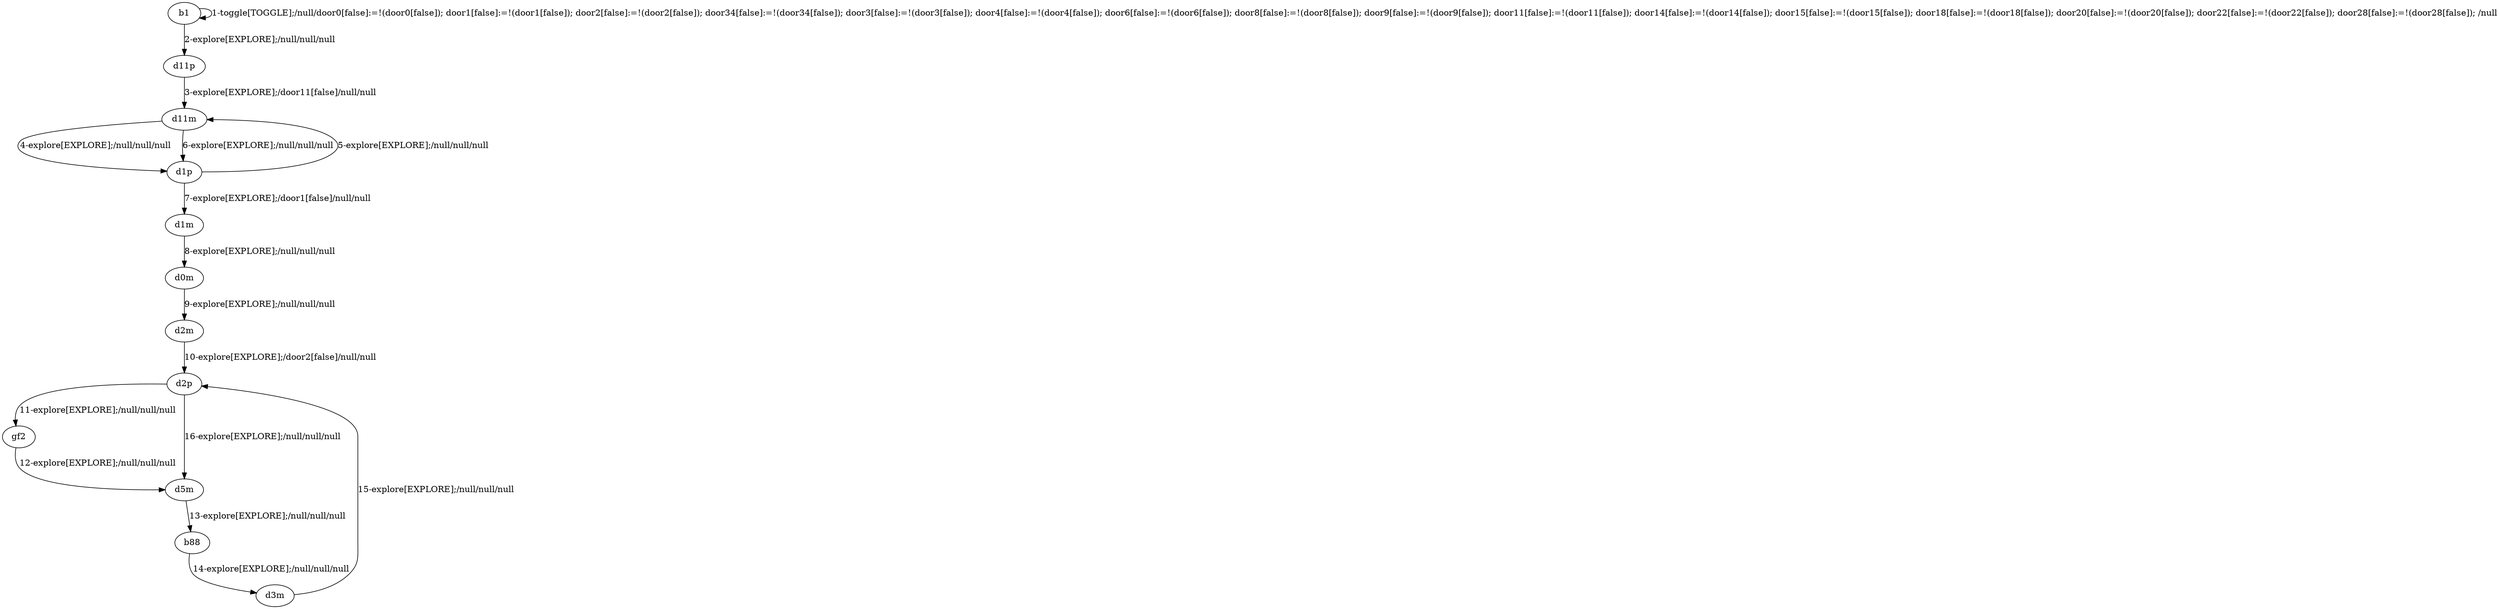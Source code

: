 # Total number of goals covered by this test: 3
# d5m --> b88
# b88 --> d3m
# d2p --> d5m

digraph g {
"b1" -> "b1" [label = "1-toggle[TOGGLE];/null/door0[false]:=!(door0[false]); door1[false]:=!(door1[false]); door2[false]:=!(door2[false]); door34[false]:=!(door34[false]); door3[false]:=!(door3[false]); door4[false]:=!(door4[false]); door6[false]:=!(door6[false]); door8[false]:=!(door8[false]); door9[false]:=!(door9[false]); door11[false]:=!(door11[false]); door14[false]:=!(door14[false]); door15[false]:=!(door15[false]); door18[false]:=!(door18[false]); door20[false]:=!(door20[false]); door22[false]:=!(door22[false]); door28[false]:=!(door28[false]); /null"];
"b1" -> "d11p" [label = "2-explore[EXPLORE];/null/null/null"];
"d11p" -> "d11m" [label = "3-explore[EXPLORE];/door11[false]/null/null"];
"d11m" -> "d1p" [label = "4-explore[EXPLORE];/null/null/null"];
"d1p" -> "d11m" [label = "5-explore[EXPLORE];/null/null/null"];
"d11m" -> "d1p" [label = "6-explore[EXPLORE];/null/null/null"];
"d1p" -> "d1m" [label = "7-explore[EXPLORE];/door1[false]/null/null"];
"d1m" -> "d0m" [label = "8-explore[EXPLORE];/null/null/null"];
"d0m" -> "d2m" [label = "9-explore[EXPLORE];/null/null/null"];
"d2m" -> "d2p" [label = "10-explore[EXPLORE];/door2[false]/null/null"];
"d2p" -> "gf2" [label = "11-explore[EXPLORE];/null/null/null"];
"gf2" -> "d5m" [label = "12-explore[EXPLORE];/null/null/null"];
"d5m" -> "b88" [label = "13-explore[EXPLORE];/null/null/null"];
"b88" -> "d3m" [label = "14-explore[EXPLORE];/null/null/null"];
"d3m" -> "d2p" [label = "15-explore[EXPLORE];/null/null/null"];
"d2p" -> "d5m" [label = "16-explore[EXPLORE];/null/null/null"];
}